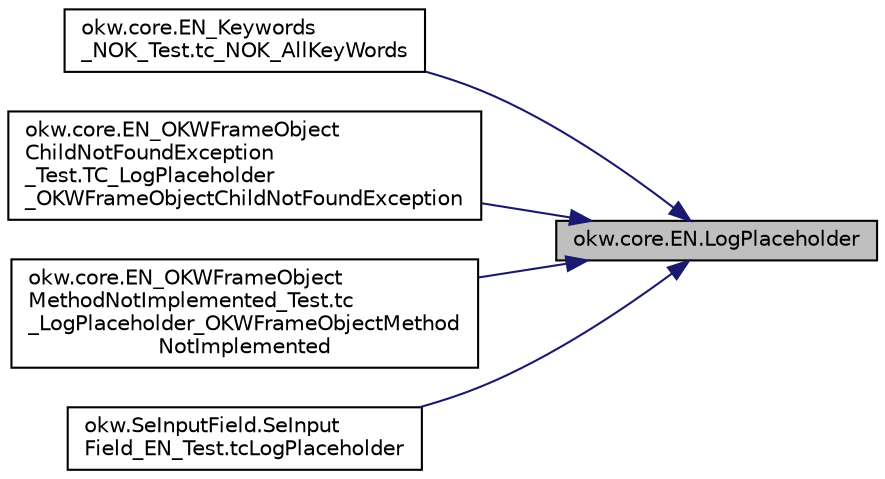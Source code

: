 digraph "okw.core.EN.LogPlaceholder"
{
 // INTERACTIVE_SVG=YES
 // LATEX_PDF_SIZE
  edge [fontname="Helvetica",fontsize="10",labelfontname="Helvetica",labelfontsize="10"];
  node [fontname="Helvetica",fontsize="10",shape=record];
  rankdir="RL";
  Node1079 [label="okw.core.EN.LogPlaceholder",height=0.2,width=0.4,color="black", fillcolor="grey75", style="filled", fontcolor="black",tooltip="Gibt den Wert des Platzhalters in der Logdatei aus."];
  Node1079 -> Node1080 [dir="back",color="midnightblue",fontsize="10",style="solid",fontname="Helvetica"];
  Node1080 [label="okw.core.EN_Keywords\l_NOK_Test.tc_NOK_AllKeyWords",height=0.2,width=0.4,color="black", fillcolor="white", style="filled",URL="$classokw_1_1core_1_1_e_n___keywords___n_o_k___test.html#a81a960a2341dfb0e27da7871291c84dc",tooltip="Prüft methoden aufruf für einen einfachen Click."];
  Node1079 -> Node1081 [dir="back",color="midnightblue",fontsize="10",style="solid",fontname="Helvetica"];
  Node1081 [label="okw.core.EN_OKWFrameObject\lChildNotFoundException\l_Test.TC_LogPlaceholder\l_OKWFrameObjectChildNotFoundException",height=0.2,width=0.4,color="black", fillcolor="white", style="filled",URL="$classokw_1_1core_1_1_e_n___o_k_w_frame_object_child_not_found_exception___test.html#acdc4712f5ffcc5aeb5e5e2458ff4546d",tooltip="Prüft ob die Ausnahme OKWFrameObjectChildNotFoundException durch LogPlaceholder ausgelöst wird,..."];
  Node1079 -> Node1082 [dir="back",color="midnightblue",fontsize="10",style="solid",fontname="Helvetica"];
  Node1082 [label="okw.core.EN_OKWFrameObject\lMethodNotImplemented_Test.tc\l_LogPlaceholder_OKWFrameObjectMethod\lNotImplemented",height=0.2,width=0.4,color="black", fillcolor="white", style="filled",URL="$classokw_1_1core_1_1_e_n___o_k_w_frame_object_method_not_implemented___test.html#a9030c505c8d7af535530c31fb0bffbfe",tooltip="Prüft ob die Ausnahme OKWFrameObjectMethodNotImplemented von LogPlaceholder( FN ) ausgelöst wird."];
  Node1079 -> Node1083 [dir="back",color="midnightblue",fontsize="10",style="solid",fontname="Helvetica"];
  Node1083 [label="okw.SeInputField.SeInput\lField_EN_Test.tcLogPlaceholder",height=0.2,width=0.4,color="black", fillcolor="white", style="filled",URL="$classokw_1_1_se_input_field_1_1_se_input_field___e_n___test.html#a67ca223a87eb755e98f5eabe69bb9005",tooltip="Teste das Schlüsselwort LogPlaceholder( FN ) eines SeInputText Prüfen."];
}
